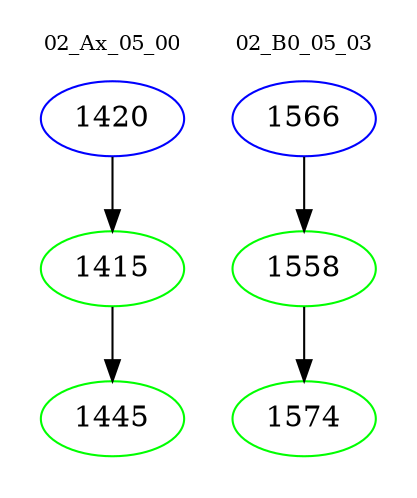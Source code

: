 digraph{
subgraph cluster_0 {
color = white
label = "02_Ax_05_00";
fontsize=10;
T0_1420 [label="1420", color="blue"]
T0_1420 -> T0_1415 [color="black"]
T0_1415 [label="1415", color="green"]
T0_1415 -> T0_1445 [color="black"]
T0_1445 [label="1445", color="green"]
}
subgraph cluster_1 {
color = white
label = "02_B0_05_03";
fontsize=10;
T1_1566 [label="1566", color="blue"]
T1_1566 -> T1_1558 [color="black"]
T1_1558 [label="1558", color="green"]
T1_1558 -> T1_1574 [color="black"]
T1_1574 [label="1574", color="green"]
}
}
